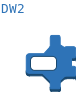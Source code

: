 <?xml version="1.0" encoding="UTF-8"?>
<dia:diagram xmlns:dia="http://www.lysator.liu.se/~alla/dia/">
  <dia:layer name="Fondo" visible="true" active="true">
    <dia:group>
      <dia:group>
        <dia:group>
          <dia:group>
            <dia:object type="Standard - BezierLine" version="0" id="O0">
              <dia:attribute name="obj_pos">
                <dia:point val="2.462,1.689"/>
              </dia:attribute>
              <dia:attribute name="obj_bb">
                <dia:rectangle val="1.459,1.676;3.459,1.813"/>
              </dia:attribute>
              <dia:attribute name="bez_points">
                <dia:point val="2.462,1.689"/>
                <dia:point val="2.462,1.813"/>
                <dia:point val="2.462,1.689"/>
                <dia:point val="2.462,1.813"/>
                <dia:point val="2.46,1.808"/>
                <dia:point val="2.459,1.804"/>
                <dia:point val="2.459,1.8"/>
                <dia:point val="2.459,1.676"/>
                <dia:point val="2.459,1.8"/>
                <dia:point val="2.459,1.676"/>
                <dia:point val="2.459,1.68"/>
                <dia:point val="2.46,1.684"/>
                <dia:point val="2.462,1.689"/>
              </dia:attribute>
              <dia:attribute name="corner_types">
                <dia:enum val="0"/>
                <dia:enum val="0"/>
                <dia:enum val="0"/>
                <dia:enum val="0"/>
                <dia:enum val="0"/>
              </dia:attribute>
              <dia:attribute name="line_color">
                <dia:color val="#19486f"/>
              </dia:attribute>
              <dia:attribute name="line_width">
                <dia:real val="0"/>
              </dia:attribute>
            </dia:object>
          </dia:group>
          <dia:object type="Standard - Beziergon" version="0" id="O1">
            <dia:attribute name="obj_pos">
              <dia:point val="2.459,1.8"/>
            </dia:attribute>
            <dia:attribute name="obj_bb">
              <dia:rectangle val="1.459,1.676;3.459,1.813"/>
            </dia:attribute>
            <dia:attribute name="bez_points">
              <dia:point val="2.459,1.8"/>
              <dia:point val="2.459,1.676"/>
              <dia:point val="2.459,1.8"/>
              <dia:point val="2.459,1.676"/>
              <dia:point val="2.459,1.68"/>
              <dia:point val="2.46,1.685"/>
              <dia:point val="2.462,1.689"/>
              <dia:point val="2.462,1.813"/>
              <dia:point val="2.462,1.689"/>
              <dia:point val="2.462,1.813"/>
              <dia:point val="2.46,1.808"/>
              <dia:point val="2.459,1.804"/>
            </dia:attribute>
            <dia:attribute name="corner_types">
              <dia:enum val="0"/>
              <dia:enum val="0"/>
              <dia:enum val="0"/>
              <dia:enum val="0"/>
              <dia:enum val="0"/>
            </dia:attribute>
            <dia:attribute name="line_color">
              <dia:color val="#19486f"/>
            </dia:attribute>
            <dia:attribute name="line_width">
              <dia:real val="0"/>
            </dia:attribute>
            <dia:attribute name="inner_color">
              <dia:color val="#19486f"/>
            </dia:attribute>
            <dia:attribute name="show_background">
              <dia:boolean val="true"/>
            </dia:attribute>
          </dia:object>
          <dia:group>
            <dia:object type="Standard - Polygon" version="0" id="O2">
              <dia:attribute name="obj_pos">
                <dia:point val="2.807,1.679"/>
              </dia:attribute>
              <dia:attribute name="obj_bb">
                <dia:rectangle val="2.522,1.679;2.807,1.813"/>
              </dia:attribute>
              <dia:attribute name="poly_points">
                <dia:point val="2.807,1.679"/>
                <dia:point val="2.795,1.813"/>
                <dia:point val="2.533,1.813"/>
                <dia:point val="2.522,1.682"/>
              </dia:attribute>
              <dia:attribute name="line_color">
                <dia:color val="#19486f"/>
              </dia:attribute>
              <dia:attribute name="line_width">
                <dia:real val="0"/>
              </dia:attribute>
              <dia:attribute name="inner_color">
                <dia:color val="#19486f"/>
              </dia:attribute>
              <dia:attribute name="show_background">
                <dia:boolean val="true"/>
              </dia:attribute>
            </dia:object>
          </dia:group>
          <dia:group>
            <dia:object type="Standard - BezierLine" version="0" id="O3">
              <dia:attribute name="obj_pos">
                <dia:point val="2.969,1.698"/>
              </dia:attribute>
              <dia:attribute name="obj_bb">
                <dia:rectangle val="2.901,1.698;2.969,1.857"/>
              </dia:attribute>
              <dia:attribute name="bez_points">
                <dia:point val="2.969,1.698"/>
                <dia:point val="2.969,1.822"/>
                <dia:point val="2.969,1.698"/>
                <dia:point val="2.969,1.822"/>
                <dia:point val="2.953,1.842"/>
                <dia:point val="2.929,1.855"/>
                <dia:point val="2.901,1.857"/>
                <dia:point val="2.901,1.733"/>
                <dia:point val="2.901,1.857"/>
                <dia:point val="2.901,1.733"/>
                <dia:point val="2.929,1.731"/>
                <dia:point val="2.953,1.718"/>
                <dia:point val="2.969,1.698"/>
              </dia:attribute>
              <dia:attribute name="corner_types">
                <dia:enum val="0"/>
                <dia:enum val="0"/>
                <dia:enum val="0"/>
                <dia:enum val="0"/>
                <dia:enum val="0"/>
              </dia:attribute>
              <dia:attribute name="line_color">
                <dia:color val="#19486f"/>
              </dia:attribute>
              <dia:attribute name="line_width">
                <dia:real val="0"/>
              </dia:attribute>
            </dia:object>
          </dia:group>
          <dia:object type="Standard - Beziergon" version="0" id="O4">
            <dia:attribute name="obj_pos">
              <dia:point val="2.969,1.698"/>
            </dia:attribute>
            <dia:attribute name="obj_bb">
              <dia:rectangle val="2.901,1.698;2.969,1.857"/>
            </dia:attribute>
            <dia:attribute name="bez_points">
              <dia:point val="2.969,1.698"/>
              <dia:point val="2.969,1.822"/>
              <dia:point val="2.969,1.698"/>
              <dia:point val="2.969,1.822"/>
              <dia:point val="2.953,1.842"/>
              <dia:point val="2.929,1.855"/>
              <dia:point val="2.901,1.857"/>
              <dia:point val="2.901,1.733"/>
              <dia:point val="2.901,1.857"/>
              <dia:point val="2.901,1.733"/>
              <dia:point val="2.929,1.731"/>
              <dia:point val="2.953,1.718"/>
            </dia:attribute>
            <dia:attribute name="corner_types">
              <dia:enum val="-1797716328"/>
              <dia:enum val="0"/>
              <dia:enum val="0"/>
              <dia:enum val="0"/>
              <dia:enum val="0"/>
            </dia:attribute>
            <dia:attribute name="line_color">
              <dia:color val="#19486f"/>
            </dia:attribute>
            <dia:attribute name="line_width">
              <dia:real val="0"/>
            </dia:attribute>
            <dia:attribute name="inner_color">
              <dia:color val="#19486f"/>
            </dia:attribute>
            <dia:attribute name="show_background">
              <dia:boolean val="true"/>
            </dia:attribute>
          </dia:object>
          <dia:group>
            <dia:object type="Standard - Polygon" version="0" id="O5">
              <dia:attribute name="obj_pos">
                <dia:point val="3.171,1.841"/>
              </dia:attribute>
              <dia:attribute name="obj_bb">
                <dia:rectangle val="2.93,1.664;3.171,1.965"/>
              </dia:attribute>
              <dia:attribute name="poly_points">
                <dia:point val="3.171,1.841"/>
                <dia:point val="3.171,1.965"/>
                <dia:point val="2.969,1.822"/>
                <dia:point val="2.93,1.664"/>
              </dia:attribute>
              <dia:attribute name="line_color">
                <dia:color val="#19486f"/>
              </dia:attribute>
              <dia:attribute name="line_width">
                <dia:real val="0"/>
              </dia:attribute>
              <dia:attribute name="inner_color">
                <dia:color val="#19486f"/>
              </dia:attribute>
              <dia:attribute name="show_background">
                <dia:boolean val="true"/>
              </dia:attribute>
            </dia:object>
          </dia:group>
          <dia:group>
            <dia:object type="Standard - Polygon" version="0" id="O6">
              <dia:attribute name="obj_pos">
                <dia:point val="2.533,1.689"/>
              </dia:attribute>
              <dia:attribute name="obj_bb">
                <dia:rectangle val="2.218,1.689;2.533,2.188"/>
              </dia:attribute>
              <dia:attribute name="poly_points">
                <dia:point val="2.533,1.689"/>
                <dia:point val="2.533,1.813"/>
                <dia:point val="2.218,2.188"/>
                <dia:point val="2.218,2.064"/>
              </dia:attribute>
              <dia:attribute name="line_color">
                <dia:color val="#19486f"/>
              </dia:attribute>
              <dia:attribute name="line_width">
                <dia:real val="0"/>
              </dia:attribute>
              <dia:attribute name="inner_color">
                <dia:color val="#19486f"/>
              </dia:attribute>
              <dia:attribute name="show_background">
                <dia:boolean val="true"/>
              </dia:attribute>
            </dia:object>
          </dia:group>
          <dia:group>
            <dia:object type="Standard - Polygon" version="0" id="O7">
              <dia:attribute name="obj_pos">
                <dia:point val="2.969,2.075"/>
              </dia:attribute>
              <dia:attribute name="obj_bb">
                <dia:rectangle val="2.795,1.689;2.969,2.199"/>
              </dia:attribute>
              <dia:attribute name="poly_points">
                <dia:point val="2.969,2.075"/>
                <dia:point val="2.969,2.199"/>
                <dia:point val="2.795,1.813"/>
                <dia:point val="2.795,1.689"/>
              </dia:attribute>
              <dia:attribute name="line_color">
                <dia:color val="#19486f"/>
              </dia:attribute>
              <dia:attribute name="line_width">
                <dia:real val="0"/>
              </dia:attribute>
              <dia:attribute name="inner_color">
                <dia:color val="#19486f"/>
              </dia:attribute>
              <dia:attribute name="show_background">
                <dia:boolean val="true"/>
              </dia:attribute>
            </dia:object>
          </dia:group>
          <dia:group>
            <dia:object type="Standard - Polygon" version="0" id="O8">
              <dia:attribute name="obj_pos">
                <dia:point val="3.213,2.1"/>
              </dia:attribute>
              <dia:attribute name="obj_bb">
                <dia:rectangle val="3.109,2.1;3.213,2.274"/>
              </dia:attribute>
              <dia:attribute name="poly_points">
                <dia:point val="3.213,2.1"/>
                <dia:point val="3.171,2.253"/>
                <dia:point val="3.109,2.274"/>
                <dia:point val="3.109,2.15"/>
              </dia:attribute>
              <dia:attribute name="line_color">
                <dia:color val="#19486f"/>
              </dia:attribute>
              <dia:attribute name="line_width">
                <dia:real val="0"/>
              </dia:attribute>
              <dia:attribute name="inner_color">
                <dia:color val="#19486f"/>
              </dia:attribute>
              <dia:attribute name="show_background">
                <dia:boolean val="true"/>
              </dia:attribute>
            </dia:object>
          </dia:group>
          <dia:group>
            <dia:object type="Standard - Polygon" version="0" id="O9">
              <dia:attribute name="obj_pos">
                <dia:point val="3.655,2.235"/>
              </dia:attribute>
              <dia:attribute name="obj_bb">
                <dia:rectangle val="3.524,2.235;3.655,2.373"/>
              </dia:attribute>
              <dia:attribute name="poly_points">
                <dia:point val="3.655,2.235"/>
                <dia:point val="3.632,2.373"/>
                <dia:point val="3.524,2.373"/>
                <dia:point val="3.524,2.249"/>
              </dia:attribute>
              <dia:attribute name="line_color">
                <dia:color val="#19486f"/>
              </dia:attribute>
              <dia:attribute name="line_width">
                <dia:real val="0"/>
              </dia:attribute>
              <dia:attribute name="inner_color">
                <dia:color val="#19486f"/>
              </dia:attribute>
              <dia:attribute name="show_background">
                <dia:boolean val="true"/>
              </dia:attribute>
            </dia:object>
          </dia:group>
          <dia:group>
            <dia:object type="Standard - Box" version="0" id="O10">
              <dia:attribute name="obj_pos">
                <dia:point val="3.365,2.249"/>
              </dia:attribute>
              <dia:attribute name="obj_bb">
                <dia:rectangle val="3.365,2.249;3.383,2.373"/>
              </dia:attribute>
              <dia:attribute name="elem_corner">
                <dia:point val="3.365,2.249"/>
              </dia:attribute>
              <dia:attribute name="elem_width">
                <dia:real val="0.018"/>
              </dia:attribute>
              <dia:attribute name="elem_height">
                <dia:real val="0.124"/>
              </dia:attribute>
              <dia:attribute name="border_width">
                <dia:real val="0"/>
              </dia:attribute>
              <dia:attribute name="border_color">
                <dia:color val="#19486f"/>
              </dia:attribute>
              <dia:attribute name="inner_color">
                <dia:color val="#19486f"/>
              </dia:attribute>
              <dia:attribute name="show_background">
                <dia:boolean val="true"/>
              </dia:attribute>
            </dia:object>
          </dia:group>
          <dia:group>
            <dia:object type="Standard - BezierLine" version="0" id="O11">
              <dia:attribute name="obj_pos">
                <dia:point val="3.736,2.162"/>
              </dia:attribute>
              <dia:attribute name="obj_bb">
                <dia:rectangle val="2.735,2.158;4.735,2.437"/>
              </dia:attribute>
              <dia:attribute name="bez_points">
                <dia:point val="3.736,2.162"/>
                <dia:point val="3.736,2.286"/>
                <dia:point val="3.736,2.162"/>
                <dia:point val="3.736,2.286"/>
                <dia:point val="3.736,2.29"/>
                <dia:point val="3.736,2.294"/>
                <dia:point val="3.735,2.297"/>
                <dia:point val="3.735,2.173"/>
                <dia:point val="3.735,2.297"/>
                <dia:point val="3.735,2.173"/>
                <dia:point val="3.736,2.17"/>
                <dia:point val="3.736,2.166"/>
                <dia:point val="3.736,2.162"/>
              </dia:attribute>
              <dia:attribute name="corner_types">
                <dia:enum val="0"/>
                <dia:enum val="0"/>
                <dia:enum val="0"/>
                <dia:enum val="0"/>
                <dia:enum val="0"/>
              </dia:attribute>
              <dia:attribute name="line_color">
                <dia:color val="#19486f"/>
              </dia:attribute>
              <dia:attribute name="line_width">
                <dia:real val="0"/>
              </dia:attribute>
            </dia:object>
            <dia:object type="Standard - BezierLine" version="0" id="O12">
              <dia:attribute name="obj_pos">
                <dia:point val="3.735,2.173"/>
              </dia:attribute>
              <dia:attribute name="obj_bb">
                <dia:rectangle val="3.732,2.173;3.735,2.309"/>
              </dia:attribute>
              <dia:attribute name="bez_points">
                <dia:point val="3.735,2.173"/>
                <dia:point val="3.735,2.297"/>
                <dia:point val="3.735,2.173"/>
                <dia:point val="3.735,2.297"/>
                <dia:point val="3.735,2.301"/>
                <dia:point val="3.734,2.306"/>
                <dia:point val="3.732,2.309"/>
                <dia:point val="3.732,2.185"/>
                <dia:point val="3.732,2.309"/>
                <dia:point val="3.732,2.185"/>
                <dia:point val="3.734,2.182"/>
                <dia:point val="3.735,2.177"/>
                <dia:point val="3.735,2.173"/>
              </dia:attribute>
              <dia:attribute name="corner_types">
                <dia:enum val="0"/>
                <dia:enum val="0"/>
                <dia:enum val="0"/>
                <dia:enum val="0"/>
                <dia:enum val="0"/>
              </dia:attribute>
              <dia:attribute name="line_color">
                <dia:color val="#19486f"/>
              </dia:attribute>
              <dia:attribute name="line_width">
                <dia:real val="0"/>
              </dia:attribute>
            </dia:object>
            <dia:object type="Standard - BezierLine" version="0" id="O13">
              <dia:attribute name="obj_pos">
                <dia:point val="3.732,2.185"/>
              </dia:attribute>
              <dia:attribute name="obj_bb">
                <dia:rectangle val="3.727,2.185;3.732,2.323"/>
              </dia:attribute>
              <dia:attribute name="bez_points">
                <dia:point val="3.732,2.185"/>
                <dia:point val="3.732,2.309"/>
                <dia:point val="3.732,2.185"/>
                <dia:point val="3.732,2.309"/>
                <dia:point val="3.731,2.314"/>
                <dia:point val="3.729,2.319"/>
                <dia:point val="3.727,2.323"/>
                <dia:point val="3.727,2.199"/>
                <dia:point val="3.727,2.323"/>
                <dia:point val="3.727,2.199"/>
                <dia:point val="3.729,2.195"/>
                <dia:point val="3.731,2.19"/>
                <dia:point val="3.732,2.185"/>
              </dia:attribute>
              <dia:attribute name="corner_types">
                <dia:enum val="0"/>
                <dia:enum val="0"/>
                <dia:enum val="0"/>
                <dia:enum val="0"/>
                <dia:enum val="0"/>
              </dia:attribute>
              <dia:attribute name="line_color">
                <dia:color val="#19486f"/>
              </dia:attribute>
              <dia:attribute name="line_width">
                <dia:real val="0"/>
              </dia:attribute>
            </dia:object>
            <dia:object type="Standard - BezierLine" version="0" id="O14">
              <dia:attribute name="obj_pos">
                <dia:point val="3.727,2.199"/>
              </dia:attribute>
              <dia:attribute name="obj_bb">
                <dia:rectangle val="3.632,2.199;3.727,2.373"/>
              </dia:attribute>
              <dia:attribute name="bez_points">
                <dia:point val="3.727,2.199"/>
                <dia:point val="3.727,2.323"/>
                <dia:point val="3.727,2.199"/>
                <dia:point val="3.727,2.323"/>
                <dia:point val="3.709,2.354"/>
                <dia:point val="3.67,2.373"/>
                <dia:point val="3.632,2.373"/>
                <dia:point val="3.632,2.249"/>
                <dia:point val="3.632,2.373"/>
                <dia:point val="3.632,2.249"/>
                <dia:point val="3.67,2.249"/>
                <dia:point val="3.709,2.23"/>
                <dia:point val="3.727,2.199"/>
              </dia:attribute>
              <dia:attribute name="corner_types">
                <dia:enum val="0"/>
                <dia:enum val="0"/>
                <dia:enum val="0"/>
                <dia:enum val="0"/>
                <dia:enum val="0"/>
              </dia:attribute>
              <dia:attribute name="line_color">
                <dia:color val="#19486f"/>
              </dia:attribute>
              <dia:attribute name="line_width">
                <dia:real val="0"/>
              </dia:attribute>
            </dia:object>
          </dia:group>
          <dia:object type="Standard - Beziergon" version="0" id="O15">
            <dia:attribute name="obj_pos">
              <dia:point val="3.736,2.162"/>
            </dia:attribute>
            <dia:attribute name="obj_bb">
              <dia:rectangle val="2.736,2.162;4.736,2.373"/>
            </dia:attribute>
            <dia:attribute name="bez_points">
              <dia:point val="3.736,2.162"/>
              <dia:point val="3.736,2.286"/>
              <dia:point val="3.736,2.162"/>
              <dia:point val="3.736,2.286"/>
              <dia:point val="3.736,2.339"/>
              <dia:point val="3.684,2.373"/>
              <dia:point val="3.632,2.373"/>
              <dia:point val="3.632,2.249"/>
              <dia:point val="3.632,2.373"/>
              <dia:point val="3.632,2.249"/>
              <dia:point val="3.684,2.249"/>
              <dia:point val="3.736,2.215"/>
            </dia:attribute>
            <dia:attribute name="corner_types">
              <dia:enum val="-1797716344"/>
              <dia:enum val="0"/>
              <dia:enum val="0"/>
              <dia:enum val="0"/>
              <dia:enum val="0"/>
            </dia:attribute>
            <dia:attribute name="line_color">
              <dia:color val="#19486f"/>
            </dia:attribute>
            <dia:attribute name="line_width">
              <dia:real val="0"/>
            </dia:attribute>
            <dia:attribute name="inner_color">
              <dia:color val="#19486f"/>
            </dia:attribute>
            <dia:attribute name="show_background">
              <dia:boolean val="true"/>
            </dia:attribute>
          </dia:object>
          <dia:group>
            <dia:object type="Standard - BezierLine" version="0" id="O16">
              <dia:attribute name="obj_pos">
                <dia:point val="3.26,2.256"/>
              </dia:attribute>
              <dia:attribute name="obj_bb">
                <dia:rectangle val="2.171,2.162;4.171,2.38"/>
              </dia:attribute>
              <dia:attribute name="bez_points">
                <dia:point val="3.26,2.256"/>
                <dia:point val="3.26,2.38"/>
                <dia:point val="3.26,2.256"/>
                <dia:point val="3.26,2.38"/>
                <dia:point val="3.21,2.377"/>
                <dia:point val="3.171,2.337"/>
                <dia:point val="3.171,2.286"/>
                <dia:point val="3.171,2.162"/>
                <dia:point val="3.171,2.286"/>
                <dia:point val="3.171,2.162"/>
                <dia:point val="3.171,2.213"/>
                <dia:point val="3.21,2.253"/>
                <dia:point val="3.26,2.256"/>
              </dia:attribute>
              <dia:attribute name="corner_types">
                <dia:enum val="0"/>
                <dia:enum val="0"/>
                <dia:enum val="0"/>
                <dia:enum val="0"/>
                <dia:enum val="0"/>
              </dia:attribute>
              <dia:attribute name="line_color">
                <dia:color val="#19486f"/>
              </dia:attribute>
              <dia:attribute name="line_width">
                <dia:real val="0"/>
              </dia:attribute>
            </dia:object>
          </dia:group>
          <dia:object type="Standard - Beziergon" version="0" id="O17">
            <dia:attribute name="obj_pos">
              <dia:point val="3.26,2.256"/>
            </dia:attribute>
            <dia:attribute name="obj_bb">
              <dia:rectangle val="2.171,2.162;4.171,2.38"/>
            </dia:attribute>
            <dia:attribute name="bez_points">
              <dia:point val="3.26,2.256"/>
              <dia:point val="3.26,2.38"/>
              <dia:point val="3.26,2.256"/>
              <dia:point val="3.26,2.38"/>
              <dia:point val="3.21,2.377"/>
              <dia:point val="3.171,2.337"/>
              <dia:point val="3.171,2.286"/>
              <dia:point val="3.171,2.162"/>
              <dia:point val="3.171,2.286"/>
              <dia:point val="3.171,2.162"/>
              <dia:point val="3.171,2.213"/>
              <dia:point val="3.21,2.253"/>
            </dia:attribute>
            <dia:attribute name="corner_types">
              <dia:enum val="-1797716360"/>
              <dia:enum val="0"/>
              <dia:enum val="0"/>
              <dia:enum val="0"/>
              <dia:enum val="0"/>
            </dia:attribute>
            <dia:attribute name="line_color">
              <dia:color val="#19486f"/>
            </dia:attribute>
            <dia:attribute name="line_width">
              <dia:real val="0"/>
            </dia:attribute>
            <dia:attribute name="inner_color">
              <dia:color val="#19486f"/>
            </dia:attribute>
            <dia:attribute name="show_background">
              <dia:boolean val="true"/>
            </dia:attribute>
          </dia:object>
          <dia:group>
            <dia:object type="Standard - Polygon" version="0" id="O18">
              <dia:attribute name="obj_pos">
                <dia:point val="3.012,2.182"/>
              </dia:attribute>
              <dia:attribute name="obj_bb">
                <dia:rectangle val="2.253,2.182;3.012,2.572"/>
              </dia:attribute>
              <dia:attribute name="poly_points">
                <dia:point val="3.012,2.182"/>
                <dia:point val="3.012,2.306"/>
                <dia:point val="2.253,2.572"/>
                <dia:point val="2.253,2.448"/>
              </dia:attribute>
              <dia:attribute name="line_color">
                <dia:color val="#19486f"/>
              </dia:attribute>
              <dia:attribute name="line_width">
                <dia:real val="0"/>
              </dia:attribute>
              <dia:attribute name="inner_color">
                <dia:color val="#19486f"/>
              </dia:attribute>
              <dia:attribute name="show_background">
                <dia:boolean val="true"/>
              </dia:attribute>
            </dia:object>
          </dia:group>
          <dia:group>
            <dia:object type="Standard - Polygon" version="0" id="O19">
              <dia:attribute name="obj_pos">
                <dia:point val="3.151,2.462"/>
              </dia:attribute>
              <dia:attribute name="obj_bb">
                <dia:rectangle val="2.994,2.135;3.151,2.586"/>
              </dia:attribute>
              <dia:attribute name="poly_points">
                <dia:point val="3.151,2.462"/>
                <dia:point val="3.151,2.586"/>
                <dia:point val="3.005,2.285"/>
                <dia:point val="2.994,2.135"/>
              </dia:attribute>
              <dia:attribute name="line_color">
                <dia:color val="#19486f"/>
              </dia:attribute>
              <dia:attribute name="line_width">
                <dia:real val="0"/>
              </dia:attribute>
              <dia:attribute name="inner_color">
                <dia:color val="#19486f"/>
              </dia:attribute>
              <dia:attribute name="show_background">
                <dia:boolean val="true"/>
              </dia:attribute>
            </dia:object>
          </dia:group>
          <dia:group>
            <dia:object type="Standard - Polygon" version="0" id="O20">
              <dia:attribute name="obj_pos">
                <dia:point val="3.382,2.197"/>
              </dia:attribute>
              <dia:attribute name="obj_bb">
                <dia:rectangle val="3.264,2.197;3.382,2.589"/>
              </dia:attribute>
              <dia:attribute name="poly_points">
                <dia:point val="3.382,2.197"/>
                <dia:point val="3.365,2.373"/>
                <dia:point val="3.264,2.589"/>
                <dia:point val="3.264,2.465"/>
              </dia:attribute>
              <dia:attribute name="line_color">
                <dia:color val="#19486f"/>
              </dia:attribute>
              <dia:attribute name="line_width">
                <dia:real val="0"/>
              </dia:attribute>
              <dia:attribute name="inner_color">
                <dia:color val="#19486f"/>
              </dia:attribute>
              <dia:attribute name="show_background">
                <dia:boolean val="true"/>
              </dia:attribute>
            </dia:object>
          </dia:group>
          <dia:group>
            <dia:object type="Standard - Polygon" version="0" id="O21">
              <dia:attribute name="obj_pos">
                <dia:point val="3.256,2.658"/>
              </dia:attribute>
              <dia:attribute name="obj_bb">
                <dia:rectangle val="3.2,2.529;3.256,2.782"/>
              </dia:attribute>
              <dia:attribute name="poly_points">
                <dia:point val="3.256,2.658"/>
                <dia:point val="3.256,2.782"/>
                <dia:point val="3.212,2.693"/>
                <dia:point val="3.2,2.529"/>
              </dia:attribute>
              <dia:attribute name="line_color">
                <dia:color val="#19486f"/>
              </dia:attribute>
              <dia:attribute name="line_width">
                <dia:real val="0"/>
              </dia:attribute>
              <dia:attribute name="inner_color">
                <dia:color val="#19486f"/>
              </dia:attribute>
              <dia:attribute name="show_background">
                <dia:boolean val="true"/>
              </dia:attribute>
            </dia:object>
          </dia:group>
          <dia:group>
            <dia:object type="Standard - Polygon" version="0" id="O22">
              <dia:attribute name="obj_pos">
                <dia:point val="3.212,2.569"/>
              </dia:attribute>
              <dia:attribute name="obj_bb">
                <dia:rectangle val="3.089,2.569;3.212,2.942"/>
              </dia:attribute>
              <dia:attribute name="poly_points">
                <dia:point val="3.212,2.569"/>
                <dia:point val="3.212,2.693"/>
                <dia:point val="3.089,2.942"/>
                <dia:point val="3.089,2.818"/>
              </dia:attribute>
              <dia:attribute name="line_color">
                <dia:color val="#19486f"/>
              </dia:attribute>
              <dia:attribute name="line_width">
                <dia:real val="0"/>
              </dia:attribute>
              <dia:attribute name="inner_color">
                <dia:color val="#19486f"/>
              </dia:attribute>
              <dia:attribute name="show_background">
                <dia:boolean val="true"/>
              </dia:attribute>
            </dia:object>
          </dia:group>
          <dia:group>
            <dia:object type="Standard - Polygon" version="0" id="O23">
              <dia:attribute name="obj_pos">
                <dia:point val="2.942,2.882"/>
              </dia:attribute>
              <dia:attribute name="obj_bb">
                <dia:rectangle val="2.253,2.748;2.942,3.006"/>
              </dia:attribute>
              <dia:attribute name="poly_points">
                <dia:point val="2.942,2.882"/>
                <dia:point val="2.942,3.006"/>
                <dia:point val="2.253,2.872"/>
                <dia:point val="2.253,2.748"/>
              </dia:attribute>
              <dia:attribute name="line_color">
                <dia:color val="#19486f"/>
              </dia:attribute>
              <dia:attribute name="line_width">
                <dia:real val="0"/>
              </dia:attribute>
              <dia:attribute name="inner_color">
                <dia:color val="#19486f"/>
              </dia:attribute>
              <dia:attribute name="show_background">
                <dia:boolean val="true"/>
              </dia:attribute>
            </dia:object>
          </dia:group>
          <dia:group>
            <dia:object type="Standard - Polygon" version="0" id="O24">
              <dia:attribute name="obj_pos">
                <dia:point val="3.171,2.93"/>
              </dia:attribute>
              <dia:attribute name="obj_bb">
                <dia:rectangle val="3.019,2.891;3.171,3.054"/>
              </dia:attribute>
              <dia:attribute name="poly_points">
                <dia:point val="3.171,2.93"/>
                <dia:point val="3.171,3.054"/>
                <dia:point val="3.046,3.025"/>
                <dia:point val="3.019,2.891"/>
              </dia:attribute>
              <dia:attribute name="line_color">
                <dia:color val="#19486f"/>
              </dia:attribute>
              <dia:attribute name="line_width">
                <dia:real val="0"/>
              </dia:attribute>
              <dia:attribute name="inner_color">
                <dia:color val="#19486f"/>
              </dia:attribute>
              <dia:attribute name="show_background">
                <dia:boolean val="true"/>
              </dia:attribute>
            </dia:object>
          </dia:group>
          <dia:group>
            <dia:object type="Standard - BezierLine" version="0" id="O25">
              <dia:attribute name="obj_pos">
                <dia:point val="2.253,2.888"/>
              </dia:attribute>
              <dia:attribute name="obj_bb">
                <dia:rectangle val="1.251,2.888;3.251,3.156"/>
              </dia:attribute>
              <dia:attribute name="bez_points">
                <dia:point val="2.253,2.888"/>
                <dia:point val="2.253,3.012"/>
                <dia:point val="2.253,2.888"/>
                <dia:point val="2.253,3.012"/>
                <dia:point val="2.253,3.02"/>
                <dia:point val="2.252,3.028"/>
                <dia:point val="2.251,3.036"/>
                <dia:point val="2.251,2.912"/>
                <dia:point val="2.251,3.036"/>
                <dia:point val="2.251,2.912"/>
                <dia:point val="2.252,2.904"/>
                <dia:point val="2.253,2.896"/>
                <dia:point val="2.253,2.888"/>
              </dia:attribute>
              <dia:attribute name="corner_types">
                <dia:enum val="0"/>
                <dia:enum val="0"/>
                <dia:enum val="0"/>
                <dia:enum val="0"/>
                <dia:enum val="0"/>
              </dia:attribute>
              <dia:attribute name="line_color">
                <dia:color val="#19486f"/>
              </dia:attribute>
              <dia:attribute name="line_width">
                <dia:real val="0"/>
              </dia:attribute>
            </dia:object>
            <dia:object type="Standard - BezierLine" version="0" id="O26">
              <dia:attribute name="obj_pos">
                <dia:point val="2.251,2.912"/>
              </dia:attribute>
              <dia:attribute name="obj_bb">
                <dia:rectangle val="2.246,2.912;2.251,3.06"/>
              </dia:attribute>
              <dia:attribute name="bez_points">
                <dia:point val="2.251,2.912"/>
                <dia:point val="2.251,3.036"/>
                <dia:point val="2.251,2.912"/>
                <dia:point val="2.251,3.036"/>
                <dia:point val="2.25,3.044"/>
                <dia:point val="2.248,3.052"/>
                <dia:point val="2.246,3.06"/>
                <dia:point val="2.246,2.936"/>
                <dia:point val="2.246,3.06"/>
                <dia:point val="2.246,2.936"/>
                <dia:point val="2.248,2.928"/>
                <dia:point val="2.25,2.92"/>
                <dia:point val="2.251,2.912"/>
              </dia:attribute>
              <dia:attribute name="corner_types">
                <dia:enum val="0"/>
                <dia:enum val="0"/>
                <dia:enum val="0"/>
                <dia:enum val="0"/>
                <dia:enum val="0"/>
              </dia:attribute>
              <dia:attribute name="line_color">
                <dia:color val="#19486f"/>
              </dia:attribute>
              <dia:attribute name="line_width">
                <dia:real val="0"/>
              </dia:attribute>
            </dia:object>
            <dia:object type="Standard - BezierLine" version="0" id="O27">
              <dia:attribute name="obj_pos">
                <dia:point val="2.246,2.936"/>
              </dia:attribute>
              <dia:attribute name="obj_bb">
                <dia:rectangle val="2.236,2.936;2.246,3.083"/>
              </dia:attribute>
              <dia:attribute name="bez_points">
                <dia:point val="2.246,2.936"/>
                <dia:point val="2.246,3.06"/>
                <dia:point val="2.246,2.936"/>
                <dia:point val="2.246,3.06"/>
                <dia:point val="2.243,3.068"/>
                <dia:point val="2.24,3.076"/>
                <dia:point val="2.236,3.083"/>
                <dia:point val="2.236,2.959"/>
                <dia:point val="2.236,3.083"/>
                <dia:point val="2.236,2.959"/>
                <dia:point val="2.24,2.952"/>
                <dia:point val="2.243,2.944"/>
                <dia:point val="2.246,2.936"/>
              </dia:attribute>
              <dia:attribute name="corner_types">
                <dia:enum val="0"/>
                <dia:enum val="0"/>
                <dia:enum val="0"/>
                <dia:enum val="0"/>
                <dia:enum val="0"/>
              </dia:attribute>
              <dia:attribute name="line_color">
                <dia:color val="#19486f"/>
              </dia:attribute>
              <dia:attribute name="line_width">
                <dia:real val="0"/>
              </dia:attribute>
            </dia:object>
            <dia:object type="Standard - BezierLine" version="0" id="O28">
              <dia:attribute name="obj_pos">
                <dia:point val="2.236,2.959"/>
              </dia:attribute>
              <dia:attribute name="obj_bb">
                <dia:rectangle val="2.185,2.959;2.236,3.133"/>
              </dia:attribute>
              <dia:attribute name="bez_points">
                <dia:point val="2.236,2.959"/>
                <dia:point val="2.236,3.083"/>
                <dia:point val="2.236,2.959"/>
                <dia:point val="2.236,3.083"/>
                <dia:point val="2.224,3.104"/>
                <dia:point val="2.207,3.121"/>
                <dia:point val="2.185,3.133"/>
                <dia:point val="2.185,3.009"/>
                <dia:point val="2.185,3.133"/>
                <dia:point val="2.185,3.009"/>
                <dia:point val="2.207,2.997"/>
                <dia:point val="2.224,2.98"/>
                <dia:point val="2.236,2.959"/>
              </dia:attribute>
              <dia:attribute name="corner_types">
                <dia:enum val="0"/>
                <dia:enum val="0"/>
                <dia:enum val="0"/>
                <dia:enum val="0"/>
                <dia:enum val="0"/>
              </dia:attribute>
              <dia:attribute name="line_color">
                <dia:color val="#19486f"/>
              </dia:attribute>
              <dia:attribute name="line_width">
                <dia:real val="0"/>
              </dia:attribute>
            </dia:object>
          </dia:group>
          <dia:object type="Standard - Beziergon" version="0" id="O29">
            <dia:attribute name="obj_pos">
              <dia:point val="2.253,2.888"/>
            </dia:attribute>
            <dia:attribute name="obj_bb">
              <dia:rectangle val="1.253,2.888;3.253,3.133"/>
            </dia:attribute>
            <dia:attribute name="bez_points">
              <dia:point val="2.253,2.888"/>
              <dia:point val="2.253,3.012"/>
              <dia:point val="2.253,2.888"/>
              <dia:point val="2.253,3.012"/>
              <dia:point val="2.253,3.065"/>
              <dia:point val="2.229,3.109"/>
              <dia:point val="2.185,3.133"/>
              <dia:point val="2.185,3.009"/>
              <dia:point val="2.185,3.133"/>
              <dia:point val="2.185,3.009"/>
              <dia:point val="2.229,2.985"/>
              <dia:point val="2.253,2.941"/>
            </dia:attribute>
            <dia:attribute name="corner_types">
              <dia:enum val="-1797716344"/>
              <dia:enum val="0"/>
              <dia:enum val="0"/>
              <dia:enum val="0"/>
              <dia:enum val="0"/>
            </dia:attribute>
            <dia:attribute name="line_color">
              <dia:color val="#19486f"/>
            </dia:attribute>
            <dia:attribute name="line_width">
              <dia:real val="0"/>
            </dia:attribute>
            <dia:attribute name="inner_color">
              <dia:color val="#19486f"/>
            </dia:attribute>
            <dia:attribute name="show_background">
              <dia:boolean val="true"/>
            </dia:attribute>
          </dia:object>
          <dia:group>
            <dia:object type="Standard - BezierLine" version="0" id="O30">
              <dia:attribute name="obj_pos">
                <dia:point val="1.417,3.021"/>
              </dia:attribute>
              <dia:attribute name="obj_bb">
                <dia:rectangle val="0.264,2.887;2.264,3.145"/>
              </dia:attribute>
              <dia:attribute name="bez_points">
                <dia:point val="1.417,3.021"/>
                <dia:point val="1.417,3.145"/>
                <dia:point val="1.417,3.021"/>
                <dia:point val="1.417,3.145"/>
                <dia:point val="1.339,3.145"/>
                <dia:point val="1.264,3.09"/>
                <dia:point val="1.264,3.012"/>
                <dia:point val="1.264,2.888"/>
                <dia:point val="1.264,3.012"/>
                <dia:point val="1.264,2.888"/>
                <dia:point val="1.264,2.966"/>
                <dia:point val="1.339,3.021"/>
                <dia:point val="1.417,3.021"/>
              </dia:attribute>
              <dia:attribute name="corner_types">
                <dia:enum val="0"/>
                <dia:enum val="0"/>
                <dia:enum val="0"/>
                <dia:enum val="0"/>
                <dia:enum val="0"/>
              </dia:attribute>
              <dia:attribute name="line_color">
                <dia:color val="#19486f"/>
              </dia:attribute>
              <dia:attribute name="line_width">
                <dia:real val="0"/>
              </dia:attribute>
            </dia:object>
          </dia:group>
          <dia:object type="Standard - Beziergon" version="0" id="O31">
            <dia:attribute name="obj_pos">
              <dia:point val="1.417,3.021"/>
            </dia:attribute>
            <dia:attribute name="obj_bb">
              <dia:rectangle val="0.264,2.887;2.264,3.145"/>
            </dia:attribute>
            <dia:attribute name="bez_points">
              <dia:point val="1.417,3.021"/>
              <dia:point val="1.417,3.145"/>
              <dia:point val="1.417,3.021"/>
              <dia:point val="1.417,3.145"/>
              <dia:point val="1.339,3.145"/>
              <dia:point val="1.264,3.09"/>
              <dia:point val="1.264,3.012"/>
              <dia:point val="1.264,2.888"/>
              <dia:point val="1.264,3.012"/>
              <dia:point val="1.264,2.888"/>
              <dia:point val="1.264,2.966"/>
              <dia:point val="1.339,3.021"/>
            </dia:attribute>
            <dia:attribute name="corner_types">
              <dia:enum val="-1797716344"/>
              <dia:enum val="0"/>
              <dia:enum val="0"/>
              <dia:enum val="0"/>
              <dia:enum val="0"/>
            </dia:attribute>
            <dia:attribute name="line_color">
              <dia:color val="#19486f"/>
            </dia:attribute>
            <dia:attribute name="line_width">
              <dia:real val="0"/>
            </dia:attribute>
            <dia:attribute name="inner_color">
              <dia:color val="#19486f"/>
            </dia:attribute>
            <dia:attribute name="show_background">
              <dia:boolean val="true"/>
            </dia:attribute>
          </dia:object>
          <dia:group>
            <dia:object type="Standard - Polygon" version="0" id="O32">
              <dia:attribute name="obj_pos">
                <dia:point val="2.078,3.021"/>
              </dia:attribute>
              <dia:attribute name="obj_bb">
                <dia:rectangle val="1.391,2.997;2.078,3.145"/>
              </dia:attribute>
              <dia:attribute name="poly_points">
                <dia:point val="2.078,3.021"/>
                <dia:point val="2.078,3.145"/>
                <dia:point val="1.417,3.145"/>
                <dia:point val="1.391,2.997"/>
              </dia:attribute>
              <dia:attribute name="line_color">
                <dia:color val="#19486f"/>
              </dia:attribute>
              <dia:attribute name="line_width">
                <dia:real val="0"/>
              </dia:attribute>
              <dia:attribute name="inner_color">
                <dia:color val="#19486f"/>
              </dia:attribute>
              <dia:attribute name="show_background">
                <dia:boolean val="true"/>
              </dia:attribute>
            </dia:object>
          </dia:group>
          <dia:group>
            <dia:object type="Standard - Polygon" version="0" id="O33">
              <dia:attribute name="obj_pos">
                <dia:point val="3.659,3.156"/>
              </dia:attribute>
              <dia:attribute name="obj_bb">
                <dia:rectangle val="3.238,3.151;3.659,3.285"/>
              </dia:attribute>
              <dia:attribute name="poly_points">
                <dia:point val="3.659,3.156"/>
                <dia:point val="3.632,3.285"/>
                <dia:point val="3.264,3.285"/>
                <dia:point val="3.238,3.151"/>
              </dia:attribute>
              <dia:attribute name="line_color">
                <dia:color val="#19486f"/>
              </dia:attribute>
              <dia:attribute name="line_width">
                <dia:real val="0"/>
              </dia:attribute>
              <dia:attribute name="inner_color">
                <dia:color val="#19486f"/>
              </dia:attribute>
              <dia:attribute name="show_background">
                <dia:boolean val="true"/>
              </dia:attribute>
            </dia:object>
          </dia:group>
          <dia:group>
            <dia:object type="Standard - BezierLine" version="0" id="O34">
              <dia:attribute name="obj_pos">
                <dia:point val="3.736,3.116"/>
              </dia:attribute>
              <dia:attribute name="obj_bb">
                <dia:rectangle val="2.735,3.076;4.735,3.422"/>
              </dia:attribute>
              <dia:attribute name="bez_points">
                <dia:point val="3.736,3.116"/>
                <dia:point val="3.736,3.24"/>
                <dia:point val="3.736,3.116"/>
                <dia:point val="3.736,3.24"/>
                <dia:point val="3.736,3.243"/>
                <dia:point val="3.736,3.246"/>
                <dia:point val="3.735,3.249"/>
                <dia:point val="3.735,3.125"/>
                <dia:point val="3.735,3.249"/>
                <dia:point val="3.735,3.125"/>
                <dia:point val="3.736,3.122"/>
                <dia:point val="3.736,3.119"/>
                <dia:point val="3.736,3.116"/>
              </dia:attribute>
              <dia:attribute name="corner_types">
                <dia:enum val="0"/>
                <dia:enum val="0"/>
                <dia:enum val="0"/>
                <dia:enum val="0"/>
                <dia:enum val="0"/>
              </dia:attribute>
              <dia:attribute name="line_color">
                <dia:color val="#19486f"/>
              </dia:attribute>
              <dia:attribute name="line_width">
                <dia:real val="0"/>
              </dia:attribute>
            </dia:object>
            <dia:object type="Standard - BezierLine" version="0" id="O35">
              <dia:attribute name="obj_pos">
                <dia:point val="3.735,3.125"/>
              </dia:attribute>
              <dia:attribute name="obj_bb">
                <dia:rectangle val="3.734,3.125;3.735,3.257"/>
              </dia:attribute>
              <dia:attribute name="bez_points">
                <dia:point val="3.735,3.125"/>
                <dia:point val="3.735,3.249"/>
                <dia:point val="3.735,3.125"/>
                <dia:point val="3.735,3.249"/>
                <dia:point val="3.735,3.252"/>
                <dia:point val="3.734,3.254"/>
                <dia:point val="3.734,3.257"/>
                <dia:point val="3.734,3.133"/>
                <dia:point val="3.734,3.257"/>
                <dia:point val="3.734,3.133"/>
                <dia:point val="3.734,3.13"/>
                <dia:point val="3.735,3.128"/>
                <dia:point val="3.735,3.125"/>
              </dia:attribute>
              <dia:attribute name="corner_types">
                <dia:enum val="0"/>
                <dia:enum val="0"/>
                <dia:enum val="0"/>
                <dia:enum val="0"/>
                <dia:enum val="0"/>
              </dia:attribute>
              <dia:attribute name="line_color">
                <dia:color val="#19486f"/>
              </dia:attribute>
              <dia:attribute name="line_width">
                <dia:real val="0"/>
              </dia:attribute>
            </dia:object>
            <dia:object type="Standard - BezierLine" version="0" id="O36">
              <dia:attribute name="obj_pos">
                <dia:point val="3.734,3.133"/>
              </dia:attribute>
              <dia:attribute name="obj_bb">
                <dia:rectangle val="3.731,3.133;3.734,3.263"/>
              </dia:attribute>
              <dia:attribute name="bez_points">
                <dia:point val="3.734,3.133"/>
                <dia:point val="3.734,3.257"/>
                <dia:point val="3.734,3.133"/>
                <dia:point val="3.734,3.257"/>
                <dia:point val="3.733,3.259"/>
                <dia:point val="3.732,3.261"/>
                <dia:point val="3.731,3.263"/>
                <dia:point val="3.731,3.139"/>
                <dia:point val="3.731,3.263"/>
                <dia:point val="3.731,3.139"/>
                <dia:point val="3.732,3.137"/>
                <dia:point val="3.733,3.135"/>
                <dia:point val="3.734,3.133"/>
              </dia:attribute>
              <dia:attribute name="corner_types">
                <dia:enum val="0"/>
                <dia:enum val="0"/>
                <dia:enum val="0"/>
                <dia:enum val="0"/>
                <dia:enum val="0"/>
              </dia:attribute>
              <dia:attribute name="line_color">
                <dia:color val="#19486f"/>
              </dia:attribute>
              <dia:attribute name="line_width">
                <dia:real val="0"/>
              </dia:attribute>
            </dia:object>
            <dia:object type="Standard - BezierLine" version="0" id="O37">
              <dia:attribute name="obj_pos">
                <dia:point val="3.731,3.139"/>
              </dia:attribute>
              <dia:attribute name="obj_bb">
                <dia:rectangle val="3.632,3.139;3.731,3.285"/>
              </dia:attribute>
              <dia:attribute name="bez_points">
                <dia:point val="3.731,3.139"/>
                <dia:point val="3.731,3.263"/>
                <dia:point val="3.731,3.139"/>
                <dia:point val="3.731,3.263"/>
                <dia:point val="3.72,3.283"/>
                <dia:point val="3.693,3.285"/>
                <dia:point val="3.662,3.285"/>
                <dia:point val="3.652,3.285"/>
                <dia:point val="3.642,3.285"/>
                <dia:point val="3.632,3.285"/>
                <dia:point val="3.632,3.161"/>
                <dia:point val="3.632,3.285"/>
                <dia:point val="3.632,3.161"/>
                <dia:point val="3.642,3.161"/>
                <dia:point val="3.652,3.162"/>
                <dia:point val="3.662,3.162"/>
                <dia:point val="3.693,3.162"/>
                <dia:point val="3.72,3.159"/>
                <dia:point val="3.731,3.139"/>
              </dia:attribute>
              <dia:attribute name="corner_types">
                <dia:enum val="0"/>
                <dia:enum val="0"/>
                <dia:enum val="0"/>
                <dia:enum val="0"/>
                <dia:enum val="0"/>
                <dia:enum val="0"/>
                <dia:enum val="0"/>
              </dia:attribute>
              <dia:attribute name="line_color">
                <dia:color val="#19486f"/>
              </dia:attribute>
              <dia:attribute name="line_width">
                <dia:real val="0"/>
              </dia:attribute>
            </dia:object>
          </dia:group>
          <dia:object type="Standard - Beziergon" version="0" id="O38">
            <dia:attribute name="obj_pos">
              <dia:point val="3.736,3.116"/>
            </dia:attribute>
            <dia:attribute name="obj_bb">
              <dia:rectangle val="2.736,3.116;4.736,3.285"/>
            </dia:attribute>
            <dia:attribute name="bez_points">
              <dia:point val="3.736,3.116"/>
              <dia:point val="3.736,3.24"/>
              <dia:point val="3.736,3.116"/>
              <dia:point val="3.736,3.24"/>
              <dia:point val="3.736,3.281"/>
              <dia:point val="3.702,3.285"/>
              <dia:point val="3.662,3.285"/>
              <dia:point val="3.652,3.285"/>
              <dia:point val="3.642,3.285"/>
              <dia:point val="3.632,3.285"/>
              <dia:point val="3.632,3.161"/>
              <dia:point val="3.632,3.285"/>
              <dia:point val="3.632,3.161"/>
              <dia:point val="3.642,3.161"/>
              <dia:point val="3.652,3.162"/>
              <dia:point val="3.662,3.162"/>
              <dia:point val="3.702,3.162"/>
              <dia:point val="3.736,3.157"/>
            </dia:attribute>
            <dia:attribute name="corner_types">
              <dia:enum val="-1797716360"/>
              <dia:enum val="0"/>
              <dia:enum val="0"/>
              <dia:enum val="0"/>
              <dia:enum val="0"/>
              <dia:enum val="0"/>
              <dia:enum val="0"/>
            </dia:attribute>
            <dia:attribute name="line_color">
              <dia:color val="#19486f"/>
            </dia:attribute>
            <dia:attribute name="line_width">
              <dia:real val="0"/>
            </dia:attribute>
            <dia:attribute name="inner_color">
              <dia:color val="#19486f"/>
            </dia:attribute>
            <dia:attribute name="show_background">
              <dia:boolean val="true"/>
            </dia:attribute>
          </dia:object>
          <dia:group>
            <dia:object type="Standard - BezierLine" version="0" id="O39">
              <dia:attribute name="obj_pos">
                <dia:point val="3.264,3.161"/>
              </dia:attribute>
              <dia:attribute name="obj_bb">
                <dia:rectangle val="3.194,3.161;3.264,3.296"/>
              </dia:attribute>
              <dia:attribute name="bez_points">
                <dia:point val="3.264,3.161"/>
                <dia:point val="3.264,3.285"/>
                <dia:point val="3.264,3.161"/>
                <dia:point val="3.264,3.285"/>
                <dia:point val="3.249,3.285"/>
                <dia:point val="3.226,3.296"/>
                <dia:point val="3.208,3.296"/>
                <dia:point val="3.203,3.296"/>
                <dia:point val="3.198,3.295"/>
                <dia:point val="3.194,3.292"/>
                <dia:point val="3.194,3.168"/>
                <dia:point val="3.194,3.292"/>
                <dia:point val="3.194,3.168"/>
                <dia:point val="3.198,3.17"/>
                <dia:point val="3.203,3.171"/>
                <dia:point val="3.208,3.171"/>
                <dia:point val="3.226,3.171"/>
                <dia:point val="3.249,3.161"/>
                <dia:point val="3.264,3.161"/>
              </dia:attribute>
              <dia:attribute name="corner_types">
                <dia:enum val="0"/>
                <dia:enum val="0"/>
                <dia:enum val="0"/>
                <dia:enum val="0"/>
                <dia:enum val="0"/>
                <dia:enum val="0"/>
                <dia:enum val="0"/>
              </dia:attribute>
              <dia:attribute name="line_color">
                <dia:color val="#19486f"/>
              </dia:attribute>
              <dia:attribute name="line_width">
                <dia:real val="0"/>
              </dia:attribute>
            </dia:object>
          </dia:group>
          <dia:object type="Standard - Beziergon" version="0" id="O40">
            <dia:attribute name="obj_pos">
              <dia:point val="3.264,3.161"/>
            </dia:attribute>
            <dia:attribute name="obj_bb">
              <dia:rectangle val="3.194,3.161;3.264,3.296"/>
            </dia:attribute>
            <dia:attribute name="bez_points">
              <dia:point val="3.264,3.161"/>
              <dia:point val="3.264,3.285"/>
              <dia:point val="3.264,3.161"/>
              <dia:point val="3.264,3.285"/>
              <dia:point val="3.249,3.285"/>
              <dia:point val="3.226,3.296"/>
              <dia:point val="3.208,3.296"/>
              <dia:point val="3.203,3.296"/>
              <dia:point val="3.198,3.295"/>
              <dia:point val="3.194,3.292"/>
              <dia:point val="3.194,3.168"/>
              <dia:point val="3.194,3.292"/>
              <dia:point val="3.194,3.168"/>
              <dia:point val="3.198,3.17"/>
              <dia:point val="3.203,3.171"/>
              <dia:point val="3.208,3.171"/>
              <dia:point val="3.226,3.171"/>
              <dia:point val="3.249,3.161"/>
            </dia:attribute>
            <dia:attribute name="corner_types">
              <dia:enum val="-1797716360"/>
              <dia:enum val="0"/>
              <dia:enum val="0"/>
              <dia:enum val="0"/>
              <dia:enum val="0"/>
              <dia:enum val="0"/>
              <dia:enum val="0"/>
            </dia:attribute>
            <dia:attribute name="line_color">
              <dia:color val="#19486f"/>
            </dia:attribute>
            <dia:attribute name="line_width">
              <dia:real val="0"/>
            </dia:attribute>
            <dia:attribute name="inner_color">
              <dia:color val="#19486f"/>
            </dia:attribute>
            <dia:attribute name="show_background">
              <dia:boolean val="true"/>
            </dia:attribute>
          </dia:object>
          <dia:group>
            <dia:object type="Standard - Polygon" version="0" id="O41">
              <dia:attribute name="obj_pos">
                <dia:point val="3.046,2.901"/>
              </dia:attribute>
              <dia:attribute name="obj_bb">
                <dia:rectangle val="2.88,2.901;3.046,3.355"/>
              </dia:attribute>
              <dia:attribute name="poly_points">
                <dia:point val="3.046,2.901"/>
                <dia:point val="3.046,3.025"/>
                <dia:point val="2.88,3.355"/>
                <dia:point val="2.88,3.231"/>
              </dia:attribute>
              <dia:attribute name="line_color">
                <dia:color val="#19486f"/>
              </dia:attribute>
              <dia:attribute name="line_width">
                <dia:real val="0"/>
              </dia:attribute>
              <dia:attribute name="inner_color">
                <dia:color val="#19486f"/>
              </dia:attribute>
              <dia:attribute name="show_background">
                <dia:boolean val="true"/>
              </dia:attribute>
            </dia:object>
          </dia:group>
          <dia:group>
            <dia:object type="Standard - Polygon" version="0" id="O42">
              <dia:attribute name="obj_pos">
                <dia:point val="3.225,3.127"/>
              </dia:attribute>
              <dia:attribute name="obj_bb">
                <dia:rectangle val="2.959,3.127;3.225,3.494"/>
              </dia:attribute>
              <dia:attribute name="poly_points">
                <dia:point val="3.225,3.127"/>
                <dia:point val="3.194,3.292"/>
                <dia:point val="2.959,3.494"/>
                <dia:point val="2.959,3.37"/>
              </dia:attribute>
              <dia:attribute name="line_color">
                <dia:color val="#19486f"/>
              </dia:attribute>
              <dia:attribute name="line_width">
                <dia:real val="0"/>
              </dia:attribute>
              <dia:attribute name="inner_color">
                <dia:color val="#19486f"/>
              </dia:attribute>
              <dia:attribute name="show_background">
                <dia:boolean val="true"/>
              </dia:attribute>
            </dia:object>
          </dia:group>
          <dia:group>
            <dia:object type="Standard - Polygon" version="0" id="O43">
              <dia:attribute name="obj_pos">
                <dia:point val="2.464,3.399"/>
              </dia:attribute>
              <dia:attribute name="obj_bb">
                <dia:rectangle val="2.057,2.979;2.464,3.522"/>
              </dia:attribute>
              <dia:attribute name="poly_points">
                <dia:point val="2.464,3.399"/>
                <dia:point val="2.464,3.522"/>
                <dia:point val="2.078,3.145"/>
                <dia:point val="2.057,2.979"/>
              </dia:attribute>
              <dia:attribute name="line_color">
                <dia:color val="#19486f"/>
              </dia:attribute>
              <dia:attribute name="line_width">
                <dia:real val="0"/>
              </dia:attribute>
              <dia:attribute name="inner_color">
                <dia:color val="#19486f"/>
              </dia:attribute>
              <dia:attribute name="show_background">
                <dia:boolean val="true"/>
              </dia:attribute>
            </dia:object>
          </dia:group>
          <dia:group>
            <dia:object type="Standard - BezierLine" version="0" id="O44">
              <dia:attribute name="obj_pos">
                <dia:point val="2.527,3.792"/>
              </dia:attribute>
              <dia:attribute name="obj_bb">
                <dia:rectangle val="1.464,3.699;3.464,3.916"/>
              </dia:attribute>
              <dia:attribute name="bez_points">
                <dia:point val="2.527,3.792"/>
                <dia:point val="2.527,3.916"/>
                <dia:point val="2.527,3.792"/>
                <dia:point val="2.527,3.916"/>
                <dia:point val="2.474,3.916"/>
                <dia:point val="2.464,3.876"/>
                <dia:point val="2.464,3.823"/>
                <dia:point val="2.464,3.699"/>
                <dia:point val="2.464,3.823"/>
                <dia:point val="2.464,3.699"/>
                <dia:point val="2.464,3.751"/>
                <dia:point val="2.474,3.792"/>
                <dia:point val="2.527,3.792"/>
              </dia:attribute>
              <dia:attribute name="corner_types">
                <dia:enum val="0"/>
                <dia:enum val="0"/>
                <dia:enum val="0"/>
                <dia:enum val="0"/>
                <dia:enum val="0"/>
              </dia:attribute>
              <dia:attribute name="line_color">
                <dia:color val="#19486f"/>
              </dia:attribute>
              <dia:attribute name="line_width">
                <dia:real val="0"/>
              </dia:attribute>
            </dia:object>
          </dia:group>
          <dia:object type="Standard - Beziergon" version="0" id="O45">
            <dia:attribute name="obj_pos">
              <dia:point val="2.527,3.792"/>
            </dia:attribute>
            <dia:attribute name="obj_bb">
              <dia:rectangle val="1.464,3.699;3.464,3.916"/>
            </dia:attribute>
            <dia:attribute name="bez_points">
              <dia:point val="2.527,3.792"/>
              <dia:point val="2.527,3.916"/>
              <dia:point val="2.527,3.792"/>
              <dia:point val="2.527,3.916"/>
              <dia:point val="2.474,3.916"/>
              <dia:point val="2.464,3.876"/>
              <dia:point val="2.464,3.823"/>
              <dia:point val="2.464,3.699"/>
              <dia:point val="2.464,3.823"/>
              <dia:point val="2.464,3.699"/>
              <dia:point val="2.464,3.751"/>
              <dia:point val="2.474,3.792"/>
            </dia:attribute>
            <dia:attribute name="corner_types">
              <dia:enum val="-1797716344"/>
              <dia:enum val="0"/>
              <dia:enum val="0"/>
              <dia:enum val="0"/>
              <dia:enum val="0"/>
            </dia:attribute>
            <dia:attribute name="line_color">
              <dia:color val="#19486f"/>
            </dia:attribute>
            <dia:attribute name="line_width">
              <dia:real val="0"/>
            </dia:attribute>
            <dia:attribute name="inner_color">
              <dia:color val="#19486f"/>
            </dia:attribute>
            <dia:attribute name="show_background">
              <dia:boolean val="true"/>
            </dia:attribute>
          </dia:object>
          <dia:group>
            <dia:object type="Standard - BezierLine" version="0" id="O46">
              <dia:attribute name="obj_pos">
                <dia:point val="2.959,3.699"/>
              </dia:attribute>
              <dia:attribute name="obj_bb">
                <dia:rectangle val="1.957,3.699;3.957,4.0"/>
              </dia:attribute>
              <dia:attribute name="bez_points">
                <dia:point val="2.959,3.699"/>
                <dia:point val="2.959,3.823"/>
                <dia:point val="2.959,3.699"/>
                <dia:point val="2.959,3.823"/>
                <dia:point val="2.959,3.834"/>
                <dia:point val="2.958,3.845"/>
                <dia:point val="2.957,3.855"/>
                <dia:point val="2.957,3.73"/>
                <dia:point val="2.957,3.855"/>
                <dia:point val="2.957,3.73"/>
                <dia:point val="2.958,3.721"/>
                <dia:point val="2.959,3.71"/>
                <dia:point val="2.959,3.699"/>
              </dia:attribute>
              <dia:attribute name="corner_types">
                <dia:enum val="0"/>
                <dia:enum val="0"/>
                <dia:enum val="0"/>
                <dia:enum val="0"/>
                <dia:enum val="0"/>
              </dia:attribute>
              <dia:attribute name="line_color">
                <dia:color val="#19486f"/>
              </dia:attribute>
              <dia:attribute name="line_width">
                <dia:real val="0"/>
              </dia:attribute>
            </dia:object>
            <dia:object type="Standard - BezierLine" version="0" id="O47">
              <dia:attribute name="obj_pos">
                <dia:point val="2.957,3.73"/>
              </dia:attribute>
              <dia:attribute name="obj_bb">
                <dia:rectangle val="2.953,3.73;2.957,3.874"/>
              </dia:attribute>
              <dia:attribute name="bez_points">
                <dia:point val="2.957,3.73"/>
                <dia:point val="2.957,3.855"/>
                <dia:point val="2.957,3.73"/>
                <dia:point val="2.957,3.855"/>
                <dia:point val="2.956,3.862"/>
                <dia:point val="2.955,3.868"/>
                <dia:point val="2.953,3.874"/>
                <dia:point val="2.953,3.75"/>
                <dia:point val="2.953,3.874"/>
                <dia:point val="2.953,3.75"/>
                <dia:point val="2.955,3.744"/>
                <dia:point val="2.956,3.737"/>
                <dia:point val="2.957,3.73"/>
              </dia:attribute>
              <dia:attribute name="corner_types">
                <dia:enum val="0"/>
                <dia:enum val="0"/>
                <dia:enum val="0"/>
                <dia:enum val="0"/>
                <dia:enum val="0"/>
              </dia:attribute>
              <dia:attribute name="line_color">
                <dia:color val="#19486f"/>
              </dia:attribute>
              <dia:attribute name="line_width">
                <dia:real val="0"/>
              </dia:attribute>
            </dia:object>
            <dia:object type="Standard - BezierLine" version="0" id="O48">
              <dia:attribute name="obj_pos">
                <dia:point val="2.953,3.75"/>
              </dia:attribute>
              <dia:attribute name="obj_bb">
                <dia:rectangle val="2.947,3.75;2.953,3.888"/>
              </dia:attribute>
              <dia:attribute name="bez_points">
                <dia:point val="2.953,3.75"/>
                <dia:point val="2.953,3.874"/>
                <dia:point val="2.953,3.75"/>
                <dia:point val="2.953,3.874"/>
                <dia:point val="2.951,3.879"/>
                <dia:point val="2.949,3.884"/>
                <dia:point val="2.947,3.888"/>
                <dia:point val="2.947,3.764"/>
                <dia:point val="2.947,3.888"/>
                <dia:point val="2.947,3.764"/>
                <dia:point val="2.949,3.76"/>
                <dia:point val="2.951,3.755"/>
                <dia:point val="2.953,3.75"/>
              </dia:attribute>
              <dia:attribute name="corner_types">
                <dia:enum val="0"/>
                <dia:enum val="0"/>
                <dia:enum val="0"/>
                <dia:enum val="0"/>
                <dia:enum val="0"/>
              </dia:attribute>
              <dia:attribute name="line_color">
                <dia:color val="#19486f"/>
              </dia:attribute>
              <dia:attribute name="line_width">
                <dia:real val="0"/>
              </dia:attribute>
            </dia:object>
            <dia:object type="Standard - BezierLine" version="0" id="O49">
              <dia:attribute name="obj_pos">
                <dia:point val="2.947,3.764"/>
              </dia:attribute>
              <dia:attribute name="obj_bb">
                <dia:rectangle val="2.894,3.764;2.947,3.916"/>
              </dia:attribute>
              <dia:attribute name="bez_points">
                <dia:point val="2.947,3.764"/>
                <dia:point val="2.947,3.888"/>
                <dia:point val="2.947,3.764"/>
                <dia:point val="2.947,3.888"/>
                <dia:point val="2.937,3.906"/>
                <dia:point val="2.921,3.916"/>
                <dia:point val="2.894,3.916"/>
                <dia:point val="2.894,3.792"/>
                <dia:point val="2.894,3.916"/>
                <dia:point val="2.894,3.792"/>
                <dia:point val="2.921,3.792"/>
                <dia:point val="2.937,3.782"/>
                <dia:point val="2.947,3.764"/>
              </dia:attribute>
              <dia:attribute name="corner_types">
                <dia:enum val="0"/>
                <dia:enum val="0"/>
                <dia:enum val="0"/>
                <dia:enum val="0"/>
                <dia:enum val="0"/>
              </dia:attribute>
              <dia:attribute name="line_color">
                <dia:color val="#19486f"/>
              </dia:attribute>
              <dia:attribute name="line_width">
                <dia:real val="0"/>
              </dia:attribute>
            </dia:object>
          </dia:group>
          <dia:object type="Standard - Beziergon" version="0" id="O50">
            <dia:attribute name="obj_pos">
              <dia:point val="2.959,3.699"/>
            </dia:attribute>
            <dia:attribute name="obj_bb">
              <dia:rectangle val="1.959,3.699;3.959,3.916"/>
            </dia:attribute>
            <dia:attribute name="bez_points">
              <dia:point val="2.959,3.699"/>
              <dia:point val="2.959,3.823"/>
              <dia:point val="2.959,3.699"/>
              <dia:point val="2.959,3.823"/>
              <dia:point val="2.959,3.875"/>
              <dia:point val="2.946,3.916"/>
              <dia:point val="2.894,3.916"/>
              <dia:point val="2.894,3.792"/>
              <dia:point val="2.894,3.916"/>
              <dia:point val="2.894,3.792"/>
              <dia:point val="2.946,3.792"/>
              <dia:point val="2.959,3.751"/>
            </dia:attribute>
            <dia:attribute name="corner_types">
              <dia:enum val="-1797716344"/>
              <dia:enum val="0"/>
              <dia:enum val="0"/>
              <dia:enum val="0"/>
              <dia:enum val="0"/>
            </dia:attribute>
            <dia:attribute name="line_color">
              <dia:color val="#19486f"/>
            </dia:attribute>
            <dia:attribute name="line_width">
              <dia:real val="0"/>
            </dia:attribute>
            <dia:attribute name="inner_color">
              <dia:color val="#19486f"/>
            </dia:attribute>
            <dia:attribute name="show_background">
              <dia:boolean val="true"/>
            </dia:attribute>
          </dia:object>
          <dia:group>
            <dia:object type="Standard - Polygon" version="0" id="O51">
              <dia:attribute name="obj_pos">
                <dia:point val="2.923,3.772"/>
              </dia:attribute>
              <dia:attribute name="obj_bb">
                <dia:rectangle val="2.513,3.772;2.923,3.916"/>
              </dia:attribute>
              <dia:attribute name="poly_points">
                <dia:point val="2.923,3.772"/>
                <dia:point val="2.894,3.916"/>
                <dia:point val="2.527,3.916"/>
                <dia:point val="2.513,3.779"/>
              </dia:attribute>
              <dia:attribute name="line_color">
                <dia:color val="#19486f"/>
              </dia:attribute>
              <dia:attribute name="line_width">
                <dia:real val="0"/>
              </dia:attribute>
              <dia:attribute name="inner_color">
                <dia:color val="#19486f"/>
              </dia:attribute>
              <dia:attribute name="show_background">
                <dia:boolean val="true"/>
              </dia:attribute>
            </dia:object>
          </dia:group>
          <dia:group>
            <dia:object type="Standard - Beziergon" version="0" id="O52">
              <dia:attribute name="obj_pos">
                <dia:point val="3.632,2.249"/>
              </dia:attribute>
              <dia:attribute name="obj_bb">
                <dia:rectangle val="1.264,1.128;3.736,3.792"/>
              </dia:attribute>
              <dia:attribute name="bez_points">
                <dia:point val="3.632,2.249"/>
                <dia:point val="3.524,2.249"/>
                <dia:point val="3.632,2.249"/>
                <dia:point val="3.524,2.249"/>
                <dia:point val="3.524,2.67"/>
                <dia:point val="3.524,2.249"/>
                <dia:point val="3.524,2.67"/>
                <dia:point val="3.632,2.67"/>
                <dia:point val="3.524,2.67"/>
                <dia:point val="3.632,2.67"/>
                <dia:point val="3.684,2.67"/>
                <dia:point val="3.736,2.7"/>
                <dia:point val="3.736,2.751"/>
                <dia:point val="3.736,3.116"/>
                <dia:point val="3.736,2.751"/>
                <dia:point val="3.736,3.116"/>
                <dia:point val="3.736,3.157"/>
                <dia:point val="3.702,3.162"/>
                <dia:point val="3.662,3.162"/>
                <dia:point val="3.652,3.162"/>
                <dia:point val="3.642,3.161"/>
                <dia:point val="3.632,3.161"/>
                <dia:point val="3.264,3.161"/>
                <dia:point val="3.632,3.161"/>
                <dia:point val="3.264,3.161"/>
                <dia:point val="3.249,3.161"/>
                <dia:point val="3.226,3.171"/>
                <dia:point val="3.208,3.171"/>
                <dia:point val="3.203,3.171"/>
                <dia:point val="3.198,3.17"/>
                <dia:point val="3.194,3.168"/>
                <dia:point val="2.959,3.37"/>
                <dia:point val="3.194,3.168"/>
                <dia:point val="2.959,3.37"/>
                <dia:point val="2.959,3.699"/>
                <dia:point val="2.959,3.37"/>
                <dia:point val="2.959,3.699"/>
                <dia:point val="2.959,3.751"/>
                <dia:point val="2.946,3.792"/>
                <dia:point val="2.894,3.792"/>
                <dia:point val="2.527,3.792"/>
                <dia:point val="2.894,3.792"/>
                <dia:point val="2.527,3.792"/>
                <dia:point val="2.474,3.792"/>
                <dia:point val="2.464,3.751"/>
                <dia:point val="2.464,3.699"/>
                <dia:point val="2.464,3.398"/>
                <dia:point val="2.464,3.699"/>
                <dia:point val="2.464,3.398"/>
                <dia:point val="2.078,3.021"/>
                <dia:point val="2.464,3.398"/>
                <dia:point val="2.078,3.021"/>
                <dia:point val="1.417,3.021"/>
                <dia:point val="2.078,3.021"/>
                <dia:point val="1.417,3.021"/>
                <dia:point val="1.339,3.021"/>
                <dia:point val="1.264,2.966"/>
                <dia:point val="1.264,2.887"/>
                <dia:point val="1.264,2.187"/>
                <dia:point val="1.264,2.887"/>
                <dia:point val="1.264,2.187"/>
                <dia:point val="1.264,2.109"/>
                <dia:point val="1.339,2.039"/>
                <dia:point val="1.417,2.039"/>
                <dia:point val="2.123,2.039"/>
                <dia:point val="1.417,2.039"/>
                <dia:point val="2.123,2.039"/>
                <dia:point val="2.142,2.043"/>
                <dia:point val="2.123,2.039"/>
                <dia:point val="2.142,2.043"/>
                <dia:point val="2.462,1.689"/>
                <dia:point val="2.142,2.043"/>
                <dia:point val="2.462,1.689"/>
                <dia:point val="2.454,1.674"/>
                <dia:point val="2.464,1.658"/>
                <dia:point val="2.464,1.64"/>
                <dia:point val="2.464,1.276"/>
                <dia:point val="2.464,1.64"/>
                <dia:point val="2.464,1.276"/>
                <dia:point val="2.464,1.224"/>
                <dia:point val="2.474,1.128"/>
                <dia:point val="2.527,1.128"/>
                <dia:point val="2.894,1.128"/>
                <dia:point val="2.527,1.128"/>
                <dia:point val="2.894,1.128"/>
                <dia:point val="2.946,1.128"/>
                <dia:point val="2.959,1.224"/>
                <dia:point val="2.959,1.276"/>
                <dia:point val="2.959,1.597"/>
                <dia:point val="2.959,1.276"/>
                <dia:point val="2.959,1.597"/>
                <dia:point val="3.175,1.732"/>
                <dia:point val="2.959,1.597"/>
                <dia:point val="3.175,1.732"/>
                <dia:point val="3.193,1.71"/>
                <dia:point val="3.234,1.689"/>
                <dia:point val="3.264,1.689"/>
                <dia:point val="3.632,1.689"/>
                <dia:point val="3.264,1.689"/>
                <dia:point val="3.632,1.689"/>
                <dia:point val="3.684,1.689"/>
                <dia:point val="3.736,1.746"/>
                <dia:point val="3.736,1.799"/>
                <dia:point val="3.736,2.162"/>
                <dia:point val="3.736,1.799"/>
                <dia:point val="3.736,2.162"/>
                <dia:point val="3.736,2.215"/>
                <dia:point val="3.684,2.249"/>
              </dia:attribute>
              <dia:attribute name="corner_types">
                <dia:enum val="-1797716216"/>
                <dia:enum val="0"/>
                <dia:enum val="0"/>
                <dia:enum val="0"/>
                <dia:enum val="0"/>
                <dia:enum val="0"/>
                <dia:enum val="0"/>
                <dia:enum val="0"/>
                <dia:enum val="0"/>
                <dia:enum val="0"/>
                <dia:enum val="0"/>
                <dia:enum val="0"/>
                <dia:enum val="0"/>
                <dia:enum val="0"/>
                <dia:enum val="0"/>
                <dia:enum val="0"/>
                <dia:enum val="0"/>
                <dia:enum val="0"/>
                <dia:enum val="0"/>
                <dia:enum val="0"/>
                <dia:enum val="0"/>
                <dia:enum val="0"/>
                <dia:enum val="0"/>
                <dia:enum val="0"/>
                <dia:enum val="0"/>
                <dia:enum val="0"/>
                <dia:enum val="0"/>
                <dia:enum val="0"/>
                <dia:enum val="0"/>
                <dia:enum val="0"/>
                <dia:enum val="0"/>
                <dia:enum val="0"/>
                <dia:enum val="0"/>
                <dia:enum val="0"/>
                <dia:enum val="0"/>
                <dia:enum val="0"/>
                <dia:enum val="0"/>
              </dia:attribute>
              <dia:attribute name="line_color">
                <dia:color val="#2e73b7"/>
              </dia:attribute>
              <dia:attribute name="line_width">
                <dia:real val="0"/>
              </dia:attribute>
              <dia:attribute name="inner_color">
                <dia:color val="#2e73b7"/>
              </dia:attribute>
              <dia:attribute name="show_background">
                <dia:boolean val="true"/>
              </dia:attribute>
            </dia:object>
            <dia:object type="Standard - BezierLine" version="0" id="O53">
              <dia:attribute name="obj_pos">
                <dia:point val="3.151,2.462"/>
              </dia:attribute>
              <dia:attribute name="obj_bb">
                <dia:rectangle val="2.253,2.182;3.151,2.799"/>
              </dia:attribute>
              <dia:attribute name="bez_points">
                <dia:point val="3.151,2.462"/>
                <dia:point val="3.012,2.182"/>
                <dia:point val="3.151,2.462"/>
                <dia:point val="3.012,2.182"/>
                <dia:point val="2.253,2.448"/>
                <dia:point val="3.012,2.182"/>
                <dia:point val="2.253,2.448"/>
                <dia:point val="2.253,2.652"/>
                <dia:point val="2.253,2.448"/>
                <dia:point val="2.253,2.652"/>
                <dia:point val="2.985,2.799"/>
                <dia:point val="2.253,2.652"/>
                <dia:point val="2.985,2.799"/>
                <dia:point val="3.151,2.462"/>
                <dia:point val="2.985,2.799"/>
                <dia:point val="3.151,2.462"/>
              </dia:attribute>
              <dia:attribute name="corner_types">
                <dia:enum val="0"/>
                <dia:enum val="0"/>
                <dia:enum val="0"/>
                <dia:enum val="0"/>
                <dia:enum val="0"/>
                <dia:enum val="0"/>
              </dia:attribute>
              <dia:attribute name="line_color">
                <dia:color val="#2e73b7"/>
              </dia:attribute>
              <dia:attribute name="line_width">
                <dia:real val="0"/>
              </dia:attribute>
            </dia:object>
            <dia:object type="Standard - BezierLine" version="0" id="O54">
              <dia:attribute name="obj_pos">
                <dia:point val="2.533,1.689"/>
              </dia:attribute>
              <dia:attribute name="obj_bb">
                <dia:rectangle val="2.218,1.689;2.969,2.348"/>
              </dia:attribute>
              <dia:attribute name="bez_points">
                <dia:point val="2.533,1.689"/>
                <dia:point val="2.218,2.064"/>
                <dia:point val="2.533,1.689"/>
                <dia:point val="2.218,2.064"/>
                <dia:point val="2.243,2.089"/>
                <dia:point val="2.253,2.148"/>
                <dia:point val="2.253,2.187"/>
                <dia:point val="2.253,2.348"/>
                <dia:point val="2.253,2.187"/>
                <dia:point val="2.253,2.348"/>
                <dia:point val="2.969,2.075"/>
                <dia:point val="2.253,2.348"/>
                <dia:point val="2.969,2.075"/>
                <dia:point val="2.795,1.689"/>
                <dia:point val="2.969,2.075"/>
                <dia:point val="2.795,1.689"/>
                <dia:point val="2.533,1.689"/>
                <dia:point val="2.795,1.689"/>
                <dia:point val="2.533,1.689"/>
              </dia:attribute>
              <dia:attribute name="corner_types">
                <dia:enum val="0"/>
                <dia:enum val="0"/>
                <dia:enum val="0"/>
                <dia:enum val="0"/>
                <dia:enum val="0"/>
                <dia:enum val="0"/>
                <dia:enum val="0"/>
              </dia:attribute>
              <dia:attribute name="line_color">
                <dia:color val="#2e73b7"/>
              </dia:attribute>
              <dia:attribute name="line_width">
                <dia:real val="0"/>
              </dia:attribute>
            </dia:object>
            <dia:object type="Standard - BezierLine" version="0" id="O55">
              <dia:attribute name="obj_pos">
                <dia:point val="2.527,3.231"/>
              </dia:attribute>
              <dia:attribute name="obj_bb">
                <dia:rectangle val="2.185,2.748;2.942,3.276"/>
              </dia:attribute>
              <dia:attribute name="bez_points">
                <dia:point val="2.527,3.231"/>
                <dia:point val="2.774,3.231"/>
                <dia:point val="2.527,3.231"/>
                <dia:point val="2.774,3.231"/>
                <dia:point val="2.942,2.882"/>
                <dia:point val="2.774,3.231"/>
                <dia:point val="2.942,2.882"/>
                <dia:point val="2.253,2.748"/>
                <dia:point val="2.942,2.882"/>
                <dia:point val="2.253,2.748"/>
                <dia:point val="2.253,2.888"/>
                <dia:point val="2.253,2.748"/>
                <dia:point val="2.253,2.888"/>
                <dia:point val="2.253,2.941"/>
                <dia:point val="2.229,2.985"/>
                <dia:point val="2.185,3.009"/>
                <dia:point val="2.45,3.276"/>
                <dia:point val="2.185,3.009"/>
                <dia:point val="2.45,3.276"/>
                <dia:point val="2.467,3.251"/>
                <dia:point val="2.495,3.231"/>
                <dia:point val="2.527,3.231"/>
              </dia:attribute>
              <dia:attribute name="corner_types">
                <dia:enum val="0"/>
                <dia:enum val="0"/>
                <dia:enum val="0"/>
                <dia:enum val="0"/>
                <dia:enum val="0"/>
                <dia:enum val="0"/>
                <dia:enum val="0"/>
                <dia:enum val="0"/>
              </dia:attribute>
              <dia:attribute name="line_color">
                <dia:color val="#2e73b7"/>
              </dia:attribute>
              <dia:attribute name="line_width">
                <dia:real val="0"/>
              </dia:attribute>
            </dia:object>
            <dia:object type="Standard - BezierLine" version="0" id="O56">
              <dia:attribute name="obj_pos">
                <dia:point val="3.171,3.103"/>
              </dia:attribute>
              <dia:attribute name="obj_bb">
                <dia:rectangle val="2.88,2.901;3.171,3.265"/>
              </dia:attribute>
              <dia:attribute name="bez_points">
                <dia:point val="3.171,3.103"/>
                <dia:point val="3.171,2.93"/>
                <dia:point val="3.171,3.103"/>
                <dia:point val="3.171,2.93"/>
                <dia:point val="3.046,2.901"/>
                <dia:point val="3.171,2.93"/>
                <dia:point val="3.046,2.901"/>
                <dia:point val="2.88,3.231"/>
                <dia:point val="3.046,2.901"/>
                <dia:point val="2.88,3.231"/>
                <dia:point val="2.894,3.231"/>
                <dia:point val="2.88,3.231"/>
                <dia:point val="2.894,3.231"/>
                <dia:point val="2.921,3.231"/>
                <dia:point val="2.946,3.248"/>
                <dia:point val="2.963,3.265"/>
                <dia:point val="3.171,3.103"/>
                <dia:point val="2.963,3.265"/>
                <dia:point val="3.171,3.103"/>
              </dia:attribute>
              <dia:attribute name="corner_types">
                <dia:enum val="0"/>
                <dia:enum val="0"/>
                <dia:enum val="0"/>
                <dia:enum val="0"/>
                <dia:enum val="0"/>
                <dia:enum val="0"/>
                <dia:enum val="0"/>
              </dia:attribute>
              <dia:attribute name="line_color">
                <dia:color val="#2e73b7"/>
              </dia:attribute>
              <dia:attribute name="line_width">
                <dia:real val="0"/>
              </dia:attribute>
            </dia:object>
            <dia:object type="Standard - BezierLine" version="0" id="O57">
              <dia:attribute name="obj_pos">
                <dia:point val="2.969,1.698"/>
              </dia:attribute>
              <dia:attribute name="obj_bb">
                <dia:rectangle val="2.901,1.698;3.171,2.065"/>
              </dia:attribute>
              <dia:attribute name="bez_points">
                <dia:point val="2.969,1.698"/>
                <dia:point val="2.953,1.718"/>
                <dia:point val="2.929,1.731"/>
                <dia:point val="2.901,1.733"/>
                <dia:point val="3.067,2.065"/>
                <dia:point val="2.901,1.733"/>
                <dia:point val="3.067,2.065"/>
                <dia:point val="3.171,2.029"/>
                <dia:point val="3.067,2.065"/>
                <dia:point val="3.171,2.029"/>
                <dia:point val="3.171,1.841"/>
                <dia:point val="3.171,2.029"/>
                <dia:point val="3.171,1.841"/>
                <dia:point val="2.969,1.698"/>
                <dia:point val="3.171,1.841"/>
                <dia:point val="2.969,1.698"/>
              </dia:attribute>
              <dia:attribute name="corner_types">
                <dia:enum val="0"/>
                <dia:enum val="0"/>
                <dia:enum val="0"/>
                <dia:enum val="0"/>
                <dia:enum val="0"/>
                <dia:enum val="0"/>
              </dia:attribute>
              <dia:attribute name="line_color">
                <dia:color val="#2e73b7"/>
              </dia:attribute>
              <dia:attribute name="line_width">
                <dia:real val="0"/>
              </dia:attribute>
            </dia:object>
            <dia:object type="Standard - BezierLine" version="0" id="O58">
              <dia:attribute name="obj_pos">
                <dia:point val="3.383,2.67"/>
              </dia:attribute>
              <dia:attribute name="obj_bb">
                <dia:rectangle val="3.264,2.249;3.383,2.67"/>
              </dia:attribute>
              <dia:attribute name="bez_points">
                <dia:point val="3.383,2.67"/>
                <dia:point val="3.383,2.249"/>
                <dia:point val="3.383,2.67"/>
                <dia:point val="3.383,2.249"/>
                <dia:point val="3.365,2.249"/>
                <dia:point val="3.383,2.249"/>
                <dia:point val="3.365,2.249"/>
                <dia:point val="3.264,2.465"/>
                <dia:point val="3.365,2.249"/>
                <dia:point val="3.264,2.465"/>
                <dia:point val="3.361,2.67"/>
                <dia:point val="3.264,2.465"/>
                <dia:point val="3.361,2.67"/>
                <dia:point val="3.383,2.67"/>
                <dia:point val="3.361,2.67"/>
                <dia:point val="3.383,2.67"/>
              </dia:attribute>
              <dia:attribute name="corner_types">
                <dia:enum val="0"/>
                <dia:enum val="0"/>
                <dia:enum val="0"/>
                <dia:enum val="0"/>
                <dia:enum val="0"/>
                <dia:enum val="0"/>
              </dia:attribute>
              <dia:attribute name="line_color">
                <dia:color val="#2e73b7"/>
              </dia:attribute>
              <dia:attribute name="line_width">
                <dia:real val="0"/>
              </dia:attribute>
            </dia:object>
            <dia:object type="Standard - BezierLine" version="0" id="O59">
              <dia:attribute name="obj_pos">
                <dia:point val="3.171,2.751"/>
              </dia:attribute>
              <dia:attribute name="obj_bb">
                <dia:rectangle val="3.089,2.569;3.256,2.834"/>
              </dia:attribute>
              <dia:attribute name="bez_points">
                <dia:point val="3.171,2.751"/>
                <dia:point val="3.171,2.703"/>
                <dia:point val="3.208,2.663"/>
                <dia:point val="3.256,2.658"/>
                <dia:point val="3.212,2.569"/>
                <dia:point val="3.256,2.658"/>
                <dia:point val="3.212,2.569"/>
                <dia:point val="3.089,2.818"/>
                <dia:point val="3.212,2.569"/>
                <dia:point val="3.089,2.818"/>
                <dia:point val="3.171,2.834"/>
                <dia:point val="3.089,2.818"/>
                <dia:point val="3.171,2.834"/>
                <dia:point val="3.171,2.751"/>
                <dia:point val="3.171,2.834"/>
                <dia:point val="3.171,2.751"/>
              </dia:attribute>
              <dia:attribute name="corner_types">
                <dia:enum val="0"/>
                <dia:enum val="0"/>
                <dia:enum val="0"/>
                <dia:enum val="0"/>
                <dia:enum val="0"/>
                <dia:enum val="0"/>
              </dia:attribute>
              <dia:attribute name="line_color">
                <dia:color val="#2e73b7"/>
              </dia:attribute>
              <dia:attribute name="line_width">
                <dia:real val="0"/>
              </dia:attribute>
            </dia:object>
            <dia:object type="Standard - BezierLine" version="0" id="O60">
              <dia:attribute name="obj_pos">
                <dia:point val="3.211,2.355"/>
              </dia:attribute>
              <dia:attribute name="obj_bb">
                <dia:rectangle val="3.109,2.129;3.26,2.355"/>
              </dia:attribute>
              <dia:attribute name="bez_points">
                <dia:point val="3.211,2.355"/>
                <dia:point val="3.26,2.256"/>
                <dia:point val="3.211,2.355"/>
                <dia:point val="3.26,2.256"/>
                <dia:point val="3.21,2.253"/>
                <dia:point val="3.171,2.213"/>
                <dia:point val="3.171,2.162"/>
                <dia:point val="3.171,2.129"/>
                <dia:point val="3.171,2.162"/>
                <dia:point val="3.171,2.129"/>
                <dia:point val="3.109,2.15"/>
                <dia:point val="3.171,2.129"/>
                <dia:point val="3.109,2.15"/>
                <dia:point val="3.211,2.355"/>
                <dia:point val="3.109,2.15"/>
                <dia:point val="3.211,2.355"/>
              </dia:attribute>
              <dia:attribute name="corner_types">
                <dia:enum val="0"/>
                <dia:enum val="0"/>
                <dia:enum val="0"/>
                <dia:enum val="0"/>
                <dia:enum val="0"/>
                <dia:enum val="0"/>
              </dia:attribute>
              <dia:attribute name="line_color">
                <dia:color val="#2e73b7"/>
              </dia:attribute>
              <dia:attribute name="line_width">
                <dia:real val="0"/>
              </dia:attribute>
            </dia:object>
          </dia:group>
        </dia:group>
      </dia:group>
      <dia:group>
        <dia:object type="Standard - Beziergon" version="0" id="O61">
          <dia:attribute name="obj_pos">
            <dia:point val="2.775,2.675"/>
          </dia:attribute>
          <dia:attribute name="obj_bb">
            <dia:rectangle val="1.475,2.175;2.775,2.875"/>
          </dia:attribute>
          <dia:attribute name="bez_points">
            <dia:point val="2.775,2.675"/>
            <dia:point val="2.775,2.785"/>
            <dia:point val="2.685,2.875"/>
            <dia:point val="2.575,2.875"/>
            <dia:point val="1.675,2.875"/>
            <dia:point val="2.575,2.875"/>
            <dia:point val="1.675,2.875"/>
            <dia:point val="1.565,2.875"/>
            <dia:point val="1.475,2.785"/>
            <dia:point val="1.475,2.675"/>
            <dia:point val="1.475,2.375"/>
            <dia:point val="1.475,2.675"/>
            <dia:point val="1.475,2.375"/>
            <dia:point val="1.475,2.265"/>
            <dia:point val="1.565,2.175"/>
            <dia:point val="1.675,2.175"/>
            <dia:point val="2.575,2.175"/>
            <dia:point val="1.675,2.175"/>
            <dia:point val="2.575,2.175"/>
            <dia:point val="2.685,2.175"/>
            <dia:point val="2.775,2.265"/>
            <dia:point val="2.775,2.375"/>
            <dia:point val="2.775,2.675"/>
            <dia:point val="2.775,2.375"/>
          </dia:attribute>
          <dia:attribute name="corner_types">
            <dia:enum val="-1797716360"/>
            <dia:enum val="0"/>
            <dia:enum val="0"/>
            <dia:enum val="0"/>
            <dia:enum val="0"/>
            <dia:enum val="0"/>
            <dia:enum val="0"/>
            <dia:enum val="0"/>
            <dia:enum val="0"/>
          </dia:attribute>
          <dia:attribute name="line_color">
            <dia:color val="#19486f"/>
          </dia:attribute>
          <dia:attribute name="line_width">
            <dia:real val="0"/>
          </dia:attribute>
          <dia:attribute name="show_background">
            <dia:boolean val="true"/>
          </dia:attribute>
        </dia:object>
        <dia:object type="Standard - Text" version="1" id="O62">
          <dia:attribute name="obj_pos">
            <dia:point val="0,0"/>
          </dia:attribute>
          <dia:attribute name="obj_bb">
            <dia:rectangle val="0,-0.595;1.155,0.15"/>
          </dia:attribute>
          <dia:attribute name="text">
            <dia:composite type="text">
              <dia:attribute name="string">
                <dia:string>#DW2#</dia:string>
              </dia:attribute>
              <dia:attribute name="font">
                <dia:font family="monospace" style="0" name="Courier"/>
              </dia:attribute>
              <dia:attribute name="height">
                <dia:real val="0.8"/>
              </dia:attribute>
              <dia:attribute name="pos">
                <dia:point val="0,0"/>
              </dia:attribute>
              <dia:attribute name="color">
                <dia:color val="#2e73b7"/>
              </dia:attribute>
              <dia:attribute name="alignment">
                <dia:enum val="0"/>
              </dia:attribute>
            </dia:composite>
          </dia:attribute>
          <dia:attribute name="valign">
            <dia:enum val="3"/>
          </dia:attribute>
        </dia:object>
      </dia:group>
    </dia:group>
  </dia:layer>
</dia:diagram>
